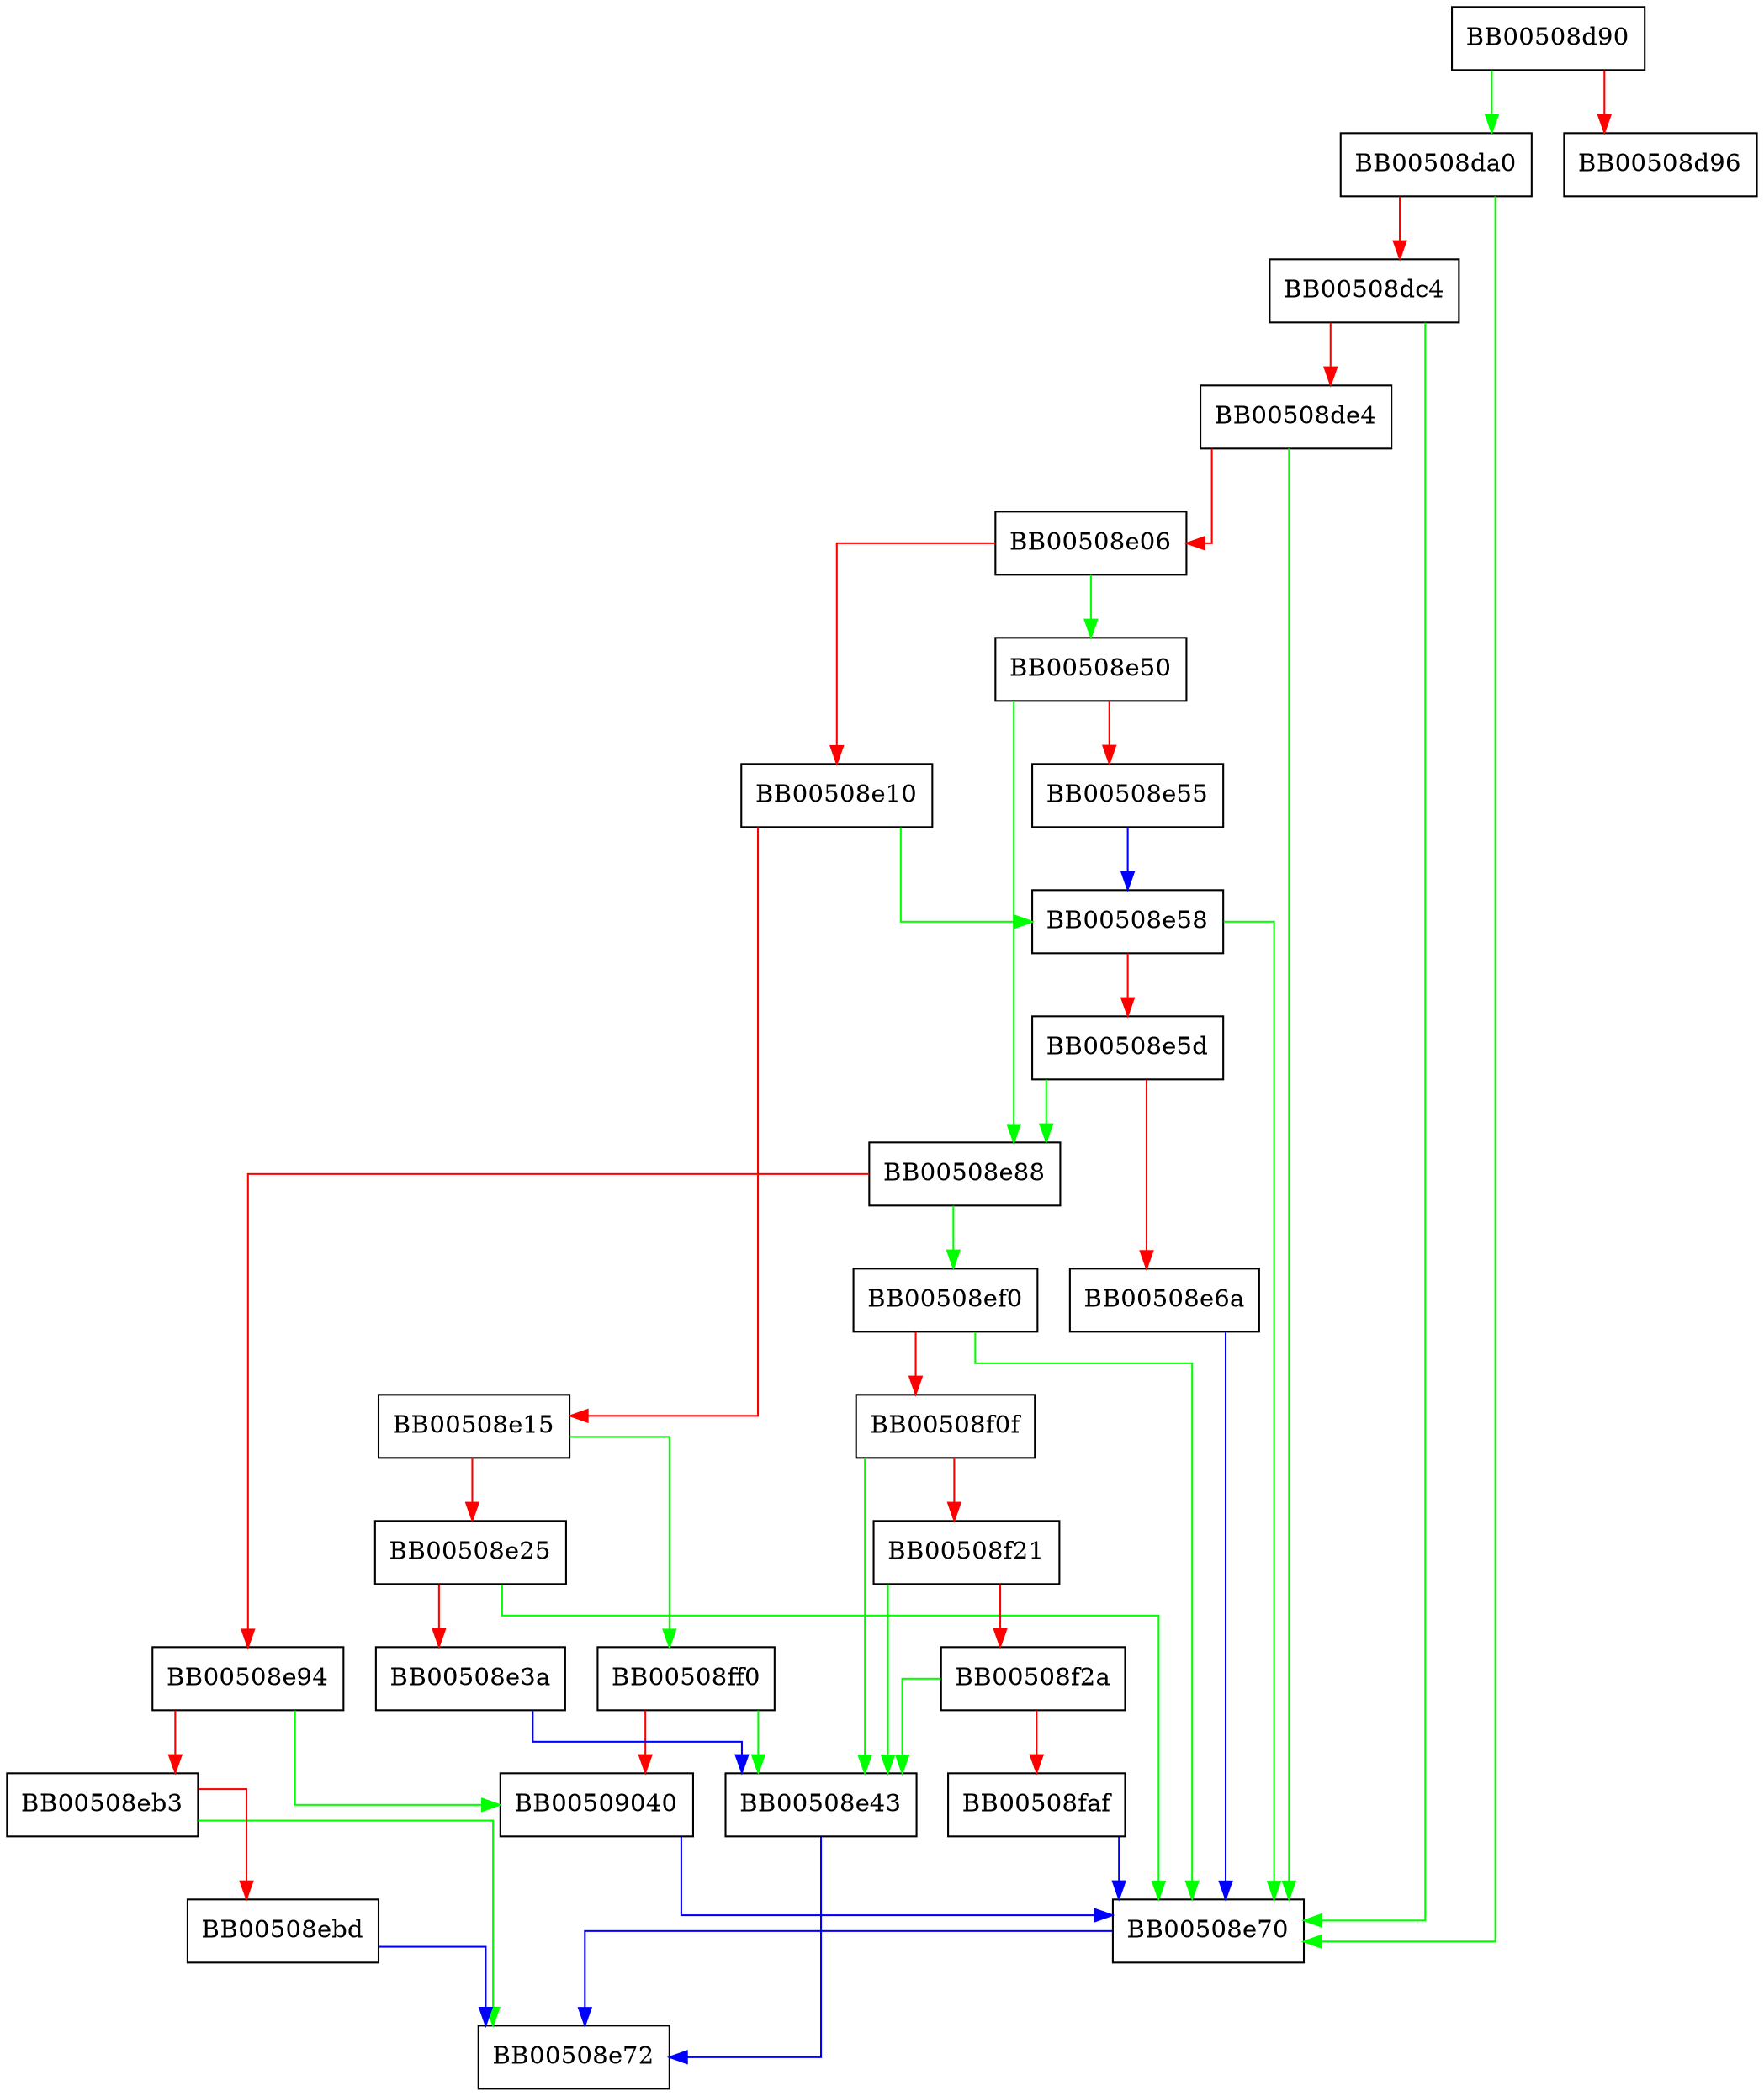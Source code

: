 digraph ssl3_cipher {
  node [shape="box"];
  graph [splines=ortho];
  BB00508d90 -> BB00508da0 [color="green"];
  BB00508d90 -> BB00508d96 [color="red"];
  BB00508da0 -> BB00508e70 [color="green"];
  BB00508da0 -> BB00508dc4 [color="red"];
  BB00508dc4 -> BB00508e70 [color="green"];
  BB00508dc4 -> BB00508de4 [color="red"];
  BB00508de4 -> BB00508e70 [color="green"];
  BB00508de4 -> BB00508e06 [color="red"];
  BB00508e06 -> BB00508e50 [color="green"];
  BB00508e06 -> BB00508e10 [color="red"];
  BB00508e10 -> BB00508e58 [color="green"];
  BB00508e10 -> BB00508e15 [color="red"];
  BB00508e15 -> BB00508ff0 [color="green"];
  BB00508e15 -> BB00508e25 [color="red"];
  BB00508e25 -> BB00508e70 [color="green"];
  BB00508e25 -> BB00508e3a [color="red"];
  BB00508e3a -> BB00508e43 [color="blue"];
  BB00508e43 -> BB00508e72 [color="blue"];
  BB00508e50 -> BB00508e88 [color="green"];
  BB00508e50 -> BB00508e55 [color="red"];
  BB00508e55 -> BB00508e58 [color="blue"];
  BB00508e58 -> BB00508e70 [color="green"];
  BB00508e58 -> BB00508e5d [color="red"];
  BB00508e5d -> BB00508e88 [color="green"];
  BB00508e5d -> BB00508e6a [color="red"];
  BB00508e6a -> BB00508e70 [color="blue"];
  BB00508e70 -> BB00508e72 [color="blue"];
  BB00508e88 -> BB00508ef0 [color="green"];
  BB00508e88 -> BB00508e94 [color="red"];
  BB00508e94 -> BB00509040 [color="green"];
  BB00508e94 -> BB00508eb3 [color="red"];
  BB00508eb3 -> BB00508e72 [color="green"];
  BB00508eb3 -> BB00508ebd [color="red"];
  BB00508ebd -> BB00508e72 [color="blue"];
  BB00508ef0 -> BB00508e70 [color="green"];
  BB00508ef0 -> BB00508f0f [color="red"];
  BB00508f0f -> BB00508e43 [color="green"];
  BB00508f0f -> BB00508f21 [color="red"];
  BB00508f21 -> BB00508e43 [color="green"];
  BB00508f21 -> BB00508f2a [color="red"];
  BB00508f2a -> BB00508e43 [color="green"];
  BB00508f2a -> BB00508faf [color="red"];
  BB00508faf -> BB00508e70 [color="blue"];
  BB00508ff0 -> BB00508e43 [color="green"];
  BB00508ff0 -> BB00509040 [color="red"];
  BB00509040 -> BB00508e70 [color="blue"];
}